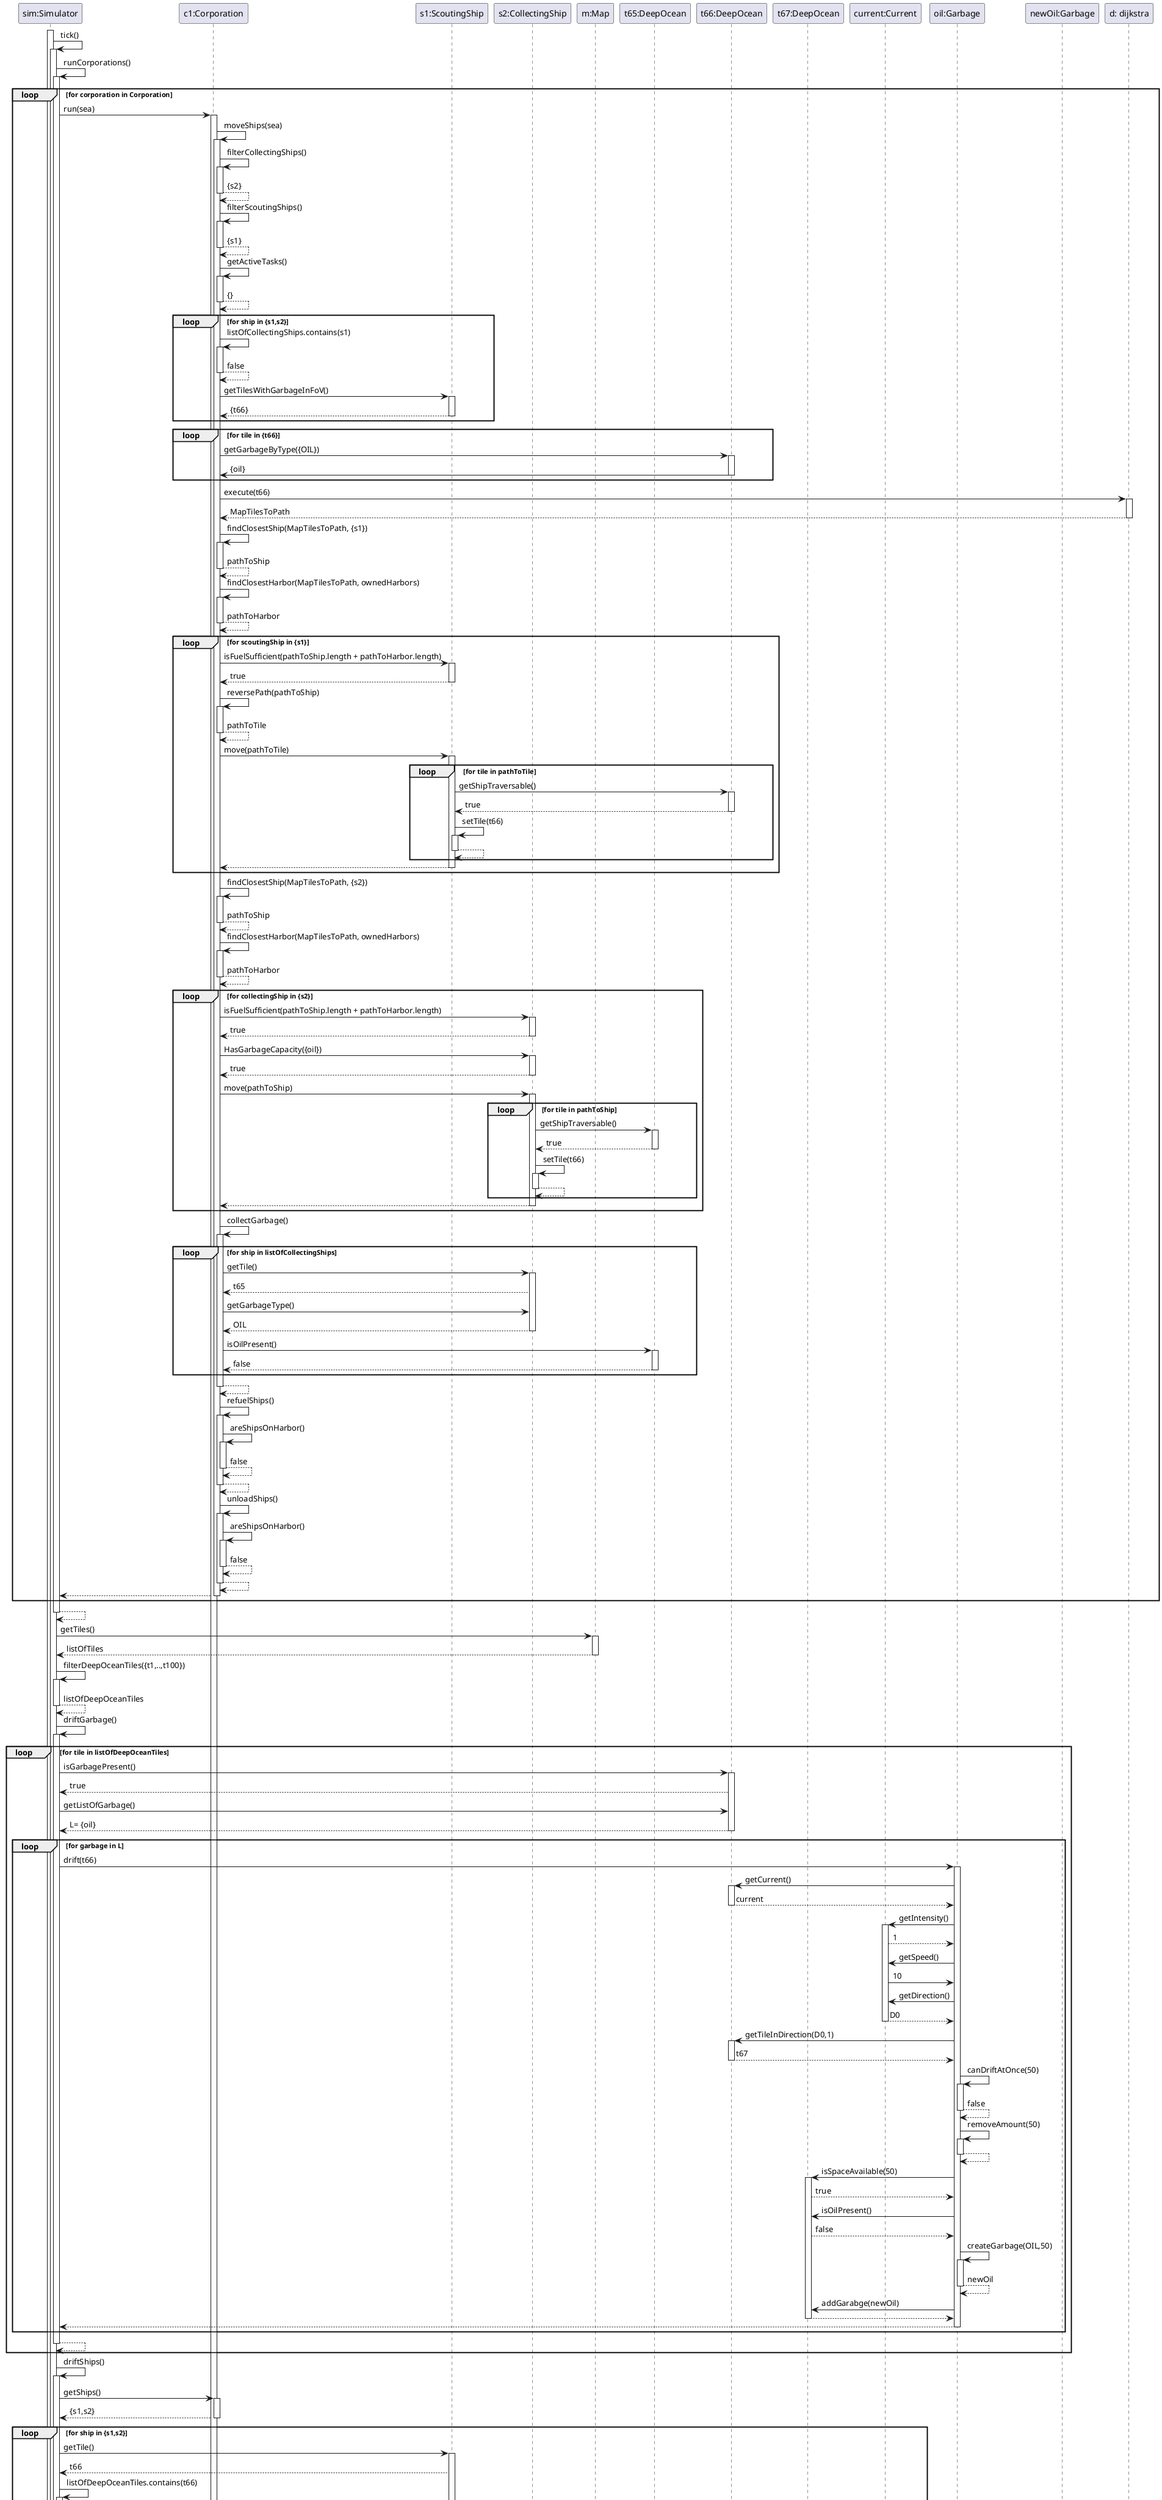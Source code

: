 @startuml
participant "sim:Simulator" as s
participant "c1:Corporation" as c1
participant "s1:ScoutingShip" as scouting
participant "s2:CollectingShip" as collecting
participant "m:Map" as m
participant "t65:DeepOcean" as t65
participant "t66:DeepOcean" as t66
participant "t67:DeepOcean" as t67
participant "current:Current" as current
participant "oil:Garbage" as oil
participant "newOil:Garbage" as newoil
participant "d: dijkstra" as d




activate s

s -> s: tick()
activate s



s -> s: runCorporations()
activate s

loop for corporation in Corporation
s -> c1: run(sea)
activate c1

c1 -> c1: moveShips(sea)
activate c1
c1 -> c1: filterCollectingShips()
activate c1

c1 --> c1: {s2}
deactivate c1

c1 -> c1: filterScoutingShips()
activate c1

c1 --> c1: {s1}
deactivate c1
c1 -> c1: getActiveTasks()
activate c1

c1 --> c1: {}
deactivate c1

loop for ship in {s1,s2}

c1 -> c1: listOfCollectingShips.contains(s1)
activate c1

c1 --> c1: false
deactivate c1

c1 -> scouting: getTilesWithGarbageInFoV()
activate scouting

scouting --> c1: {t66}
deactivate scouting
end

loop for tile in {t66}

c1 -> t66: getGarbageByType({OIL})
activate t66

t66 -> c1: {oil}
deactivate t66
end

c1 -> d: execute(t66)
activate d

d --> c1: MapTilesToPath
deactivate d

c1 -> c1: findClosestShip(MapTilesToPath, {s1})
activate c1

c1 --> c1: pathToShip
deactivate c1

c1 -> c1: findClosestHarbor(MapTilesToPath, ownedHarbors)
activate c1

c1 --> c1: pathToHarbor
deactivate c1

loop for scoutingShip in {s1}

c1 -> scouting: isFuelSufficient(pathToShip.length + pathToHarbor.length)
activate scouting

scouting --> c1: true
deactivate scouting

c1 -> c1: reversePath(pathToShip)
activate c1

c1 --> c1: pathToTile
deactivate c1

c1 -> scouting: move(pathToTile)
activate scouting
loop for tile in pathToTile


scouting -> t66: getShipTraversable()

activate t66

t66 --> scouting: true
deactivate t66

scouting -> scouting: setTile(t66)
activate scouting

scouting --> scouting:
deactivate scouting
end
scouting --> c1
deactivate scouting
end


c1 -> c1: findClosestShip(MapTilesToPath, {s2})
activate c1

c1 --> c1: pathToShip
deactivate c1

c1 -> c1: findClosestHarbor(MapTilesToPath, ownedHarbors)
activate c1

c1 --> c1: pathToHarbor
deactivate c1

loop for collectingShip in {s2}

c1 -> collecting: isFuelSufficient(pathToShip.length + pathToHarbor.length)
activate collecting

collecting --> c1: true
deactivate collecting

c1 -> collecting: HasGarbageCapacity({oil})
activate collecting

collecting --> c1: true
deactivate collecting


c1 -> collecting: move(pathToShip)
activate collecting
loop for tile in pathToShip


collecting -> t65: getShipTraversable()

activate t65

t65 --> collecting: true
deactivate t65

collecting -> collecting: setTile(t66)
activate collecting

collecting --> collecting:
deactivate collecting
end
collecting --> c1
deactivate collecting
end

c1 -> c1: collectGarbage()
activate c1

loop for ship in listOfCollectingShips

c1 -> collecting: getTile()
activate collecting

collecting --> c1: t65

c1 -> collecting: getGarbageType()

collecting --> c1: OIL
deactivate collecting

c1 -> t65: isOilPresent()
activate t65

t65 --> c1: false
deactivate t65
end

c1--> c1
deactivate c1


c1 -> c1: refuelShips()
activate c1

c1 -> c1: areShipsOnHarbor()
activate c1

c1 --> c1: false
deactivate c1

c1--> c1
deactivate c1

c1 -> c1: unloadShips()
activate c1

c1 -> c1: areShipsOnHarbor()
activate c1

c1 --> c1: false
deactivate c1

c1 --> c1
deactivate c1

c1 --> s
deactivate c1
end



s --> s
deactivate s
s -> m: getTiles()
activate m

m --> s : listOfTiles
deactivate m

s -> s: filterDeepOceanTiles({t1,..,t100})
activate s

s --> s: listOfDeepOceanTiles
deactivate


s -> s: driftGarbage()
activate s



loop for tile in listOfDeepOceanTiles

s -> t66: isGarbagePresent()
activate t66

t66--> s: true

s -> t66: getListOfGarbage()
t66 --> s: L= {oil}
deactivate t66

loop for garbage in L
s -> oil: drift(t66)
activate oil

oil -> t66: getCurrent()
activate t66

t66 --> oil: current
deactivate t66

oil -> current: getIntensity()
activate current

current --> oil: 1



oil -> current: getSpeed()
current-> oil: 10

oil -> current: getDirection()
current --> oil: D0
deactivate current
oil -> t66: getTileInDirection(D0,1)
activate t66

t66 --> oil: t67
deactivate t66

oil -> oil: canDriftAtOnce(50)
activate oil
oil --> oil: false
deactivate oil


oil -> oil: removeAmount(50)
activate oil

oil --> oil
deactivate oil

'need loop to check other tiles if space is not availabel
oil -> t67: isSpaceAvailable(50)
activate t67

t67 --> oil: true

oil -> t67 : isOilPresent()

t67 --> oil: false



oil -> oil: createGarbage(OIL,50)
activate oil

oil --> oil: newOil
deactivate oil

' Here the problem is: Current can drift more than 1 tile, but we call drift(t67,curr)
' without actually computing the destination tile, we just assume it goes there and then
' query getIntensity() and getSpeed() which makes no sense at this point.






oil -> t67: addGarabge(newOil)
t67 --> oil
deactivate t67

oil --> s
deactivate oil
end
s --> s
deactivate s
end

s -> s: driftShips()
activate s

s -> c1: getShips()
activate c1

c1 --> s: {s1,s2}
deactivate c1

loop for ship in {s1,s2}

s -> scouting: getTile()
activate scouting

scouting --> s: t66

s -> s: listOfDeepOceanTiles.contains(t66)
activate s
s --> s: true
deactivate s


s -> scouting: drift()




scouting -> t66: getCurrent()
activate t66


t66 --> scouting: current
deactivate t66


scouting -> current: getIntensity()
activate current

current --> scouting: 1

scouting -> current: getSpeed()
current --> scouting: 10

scouting -> current: getDirection()
current --> scouting: D0
deactivate current

scouting -> t66: getTileInDirection(D0,1)
activate t66

t66 -> scouting: t67
deactivate t66

scouting -> scouting: setTile(t67)
activate scouting

scouting --> scouting
deactivate


scouting --> s
deactivate scouting
end
s --> s
deactivate s
s -> s: processEvents()
activate s
s --> s
deactivate s

loop for corporation in {c1}
s -> c1: getActiveTasks()
activate c1

c1 -> s: {}
deactivate c1
end

s --> s
deactivate s

@enduml